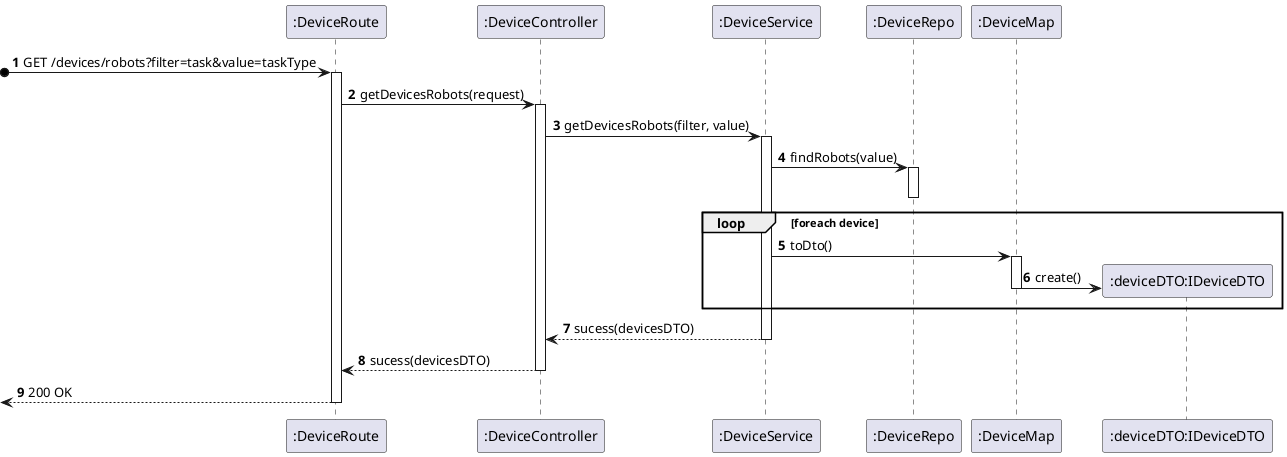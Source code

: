 @startuml _process-view
autonumber
participant ROUTE as ":DeviceRoute"
participant CTRL as ":DeviceController"
participant SRV as ":DeviceService"
participant REPO as ":DeviceRepo"
participant MAP as ":DeviceMap"
participant DTO as ":deviceDTO:IDeviceDTO"

?o-> ROUTE : GET /devices/robots?filter=task&value=taskType
activate ROUTE

ROUTE -> CTRL : getDevicesRobots(request)
activate CTRL
CTRL -> SRV : getDevicesRobots(filter, value)
activate SRV
SRV-> REPO : findRobots(value)
activate REPO
deactivate REPO
  loop foreach device
    SRV -> MAP : toDto()
    activate MAP
    MAP -> DTO** : create()
    deactivate MAP
  end
SRV --> CTRL : sucess(devicesDTO)
deactivate SRV
CTRL --> ROUTE : sucess(devicesDTO)
deactivate CTRL
<-- ROUTE : 200 OK
deactivate ROUTE

@enduml
